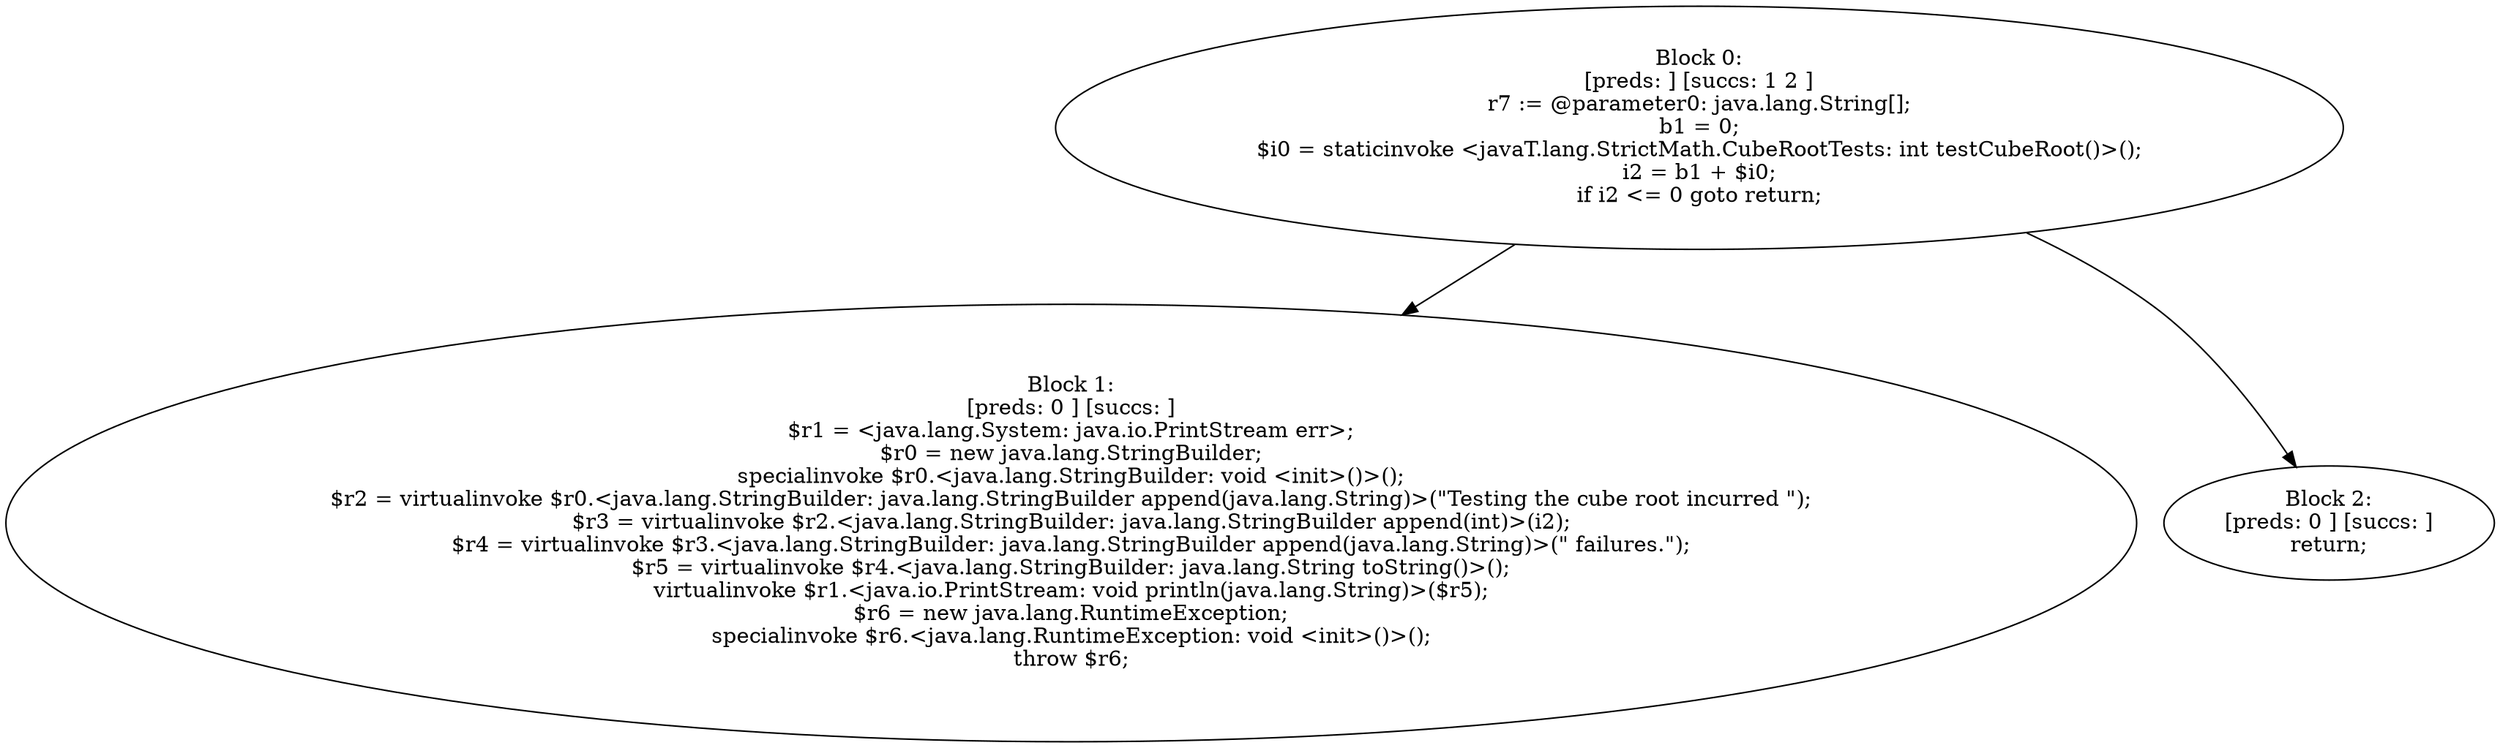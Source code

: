 digraph "unitGraph" {
    "Block 0:
[preds: ] [succs: 1 2 ]
r7 := @parameter0: java.lang.String[];
b1 = 0;
$i0 = staticinvoke <javaT.lang.StrictMath.CubeRootTests: int testCubeRoot()>();
i2 = b1 + $i0;
if i2 <= 0 goto return;
"
    "Block 1:
[preds: 0 ] [succs: ]
$r1 = <java.lang.System: java.io.PrintStream err>;
$r0 = new java.lang.StringBuilder;
specialinvoke $r0.<java.lang.StringBuilder: void <init>()>();
$r2 = virtualinvoke $r0.<java.lang.StringBuilder: java.lang.StringBuilder append(java.lang.String)>(\"Testing the cube root incurred \");
$r3 = virtualinvoke $r2.<java.lang.StringBuilder: java.lang.StringBuilder append(int)>(i2);
$r4 = virtualinvoke $r3.<java.lang.StringBuilder: java.lang.StringBuilder append(java.lang.String)>(\" failures.\");
$r5 = virtualinvoke $r4.<java.lang.StringBuilder: java.lang.String toString()>();
virtualinvoke $r1.<java.io.PrintStream: void println(java.lang.String)>($r5);
$r6 = new java.lang.RuntimeException;
specialinvoke $r6.<java.lang.RuntimeException: void <init>()>();
throw $r6;
"
    "Block 2:
[preds: 0 ] [succs: ]
return;
"
    "Block 0:
[preds: ] [succs: 1 2 ]
r7 := @parameter0: java.lang.String[];
b1 = 0;
$i0 = staticinvoke <javaT.lang.StrictMath.CubeRootTests: int testCubeRoot()>();
i2 = b1 + $i0;
if i2 <= 0 goto return;
"->"Block 1:
[preds: 0 ] [succs: ]
$r1 = <java.lang.System: java.io.PrintStream err>;
$r0 = new java.lang.StringBuilder;
specialinvoke $r0.<java.lang.StringBuilder: void <init>()>();
$r2 = virtualinvoke $r0.<java.lang.StringBuilder: java.lang.StringBuilder append(java.lang.String)>(\"Testing the cube root incurred \");
$r3 = virtualinvoke $r2.<java.lang.StringBuilder: java.lang.StringBuilder append(int)>(i2);
$r4 = virtualinvoke $r3.<java.lang.StringBuilder: java.lang.StringBuilder append(java.lang.String)>(\" failures.\");
$r5 = virtualinvoke $r4.<java.lang.StringBuilder: java.lang.String toString()>();
virtualinvoke $r1.<java.io.PrintStream: void println(java.lang.String)>($r5);
$r6 = new java.lang.RuntimeException;
specialinvoke $r6.<java.lang.RuntimeException: void <init>()>();
throw $r6;
";
    "Block 0:
[preds: ] [succs: 1 2 ]
r7 := @parameter0: java.lang.String[];
b1 = 0;
$i0 = staticinvoke <javaT.lang.StrictMath.CubeRootTests: int testCubeRoot()>();
i2 = b1 + $i0;
if i2 <= 0 goto return;
"->"Block 2:
[preds: 0 ] [succs: ]
return;
";
}
